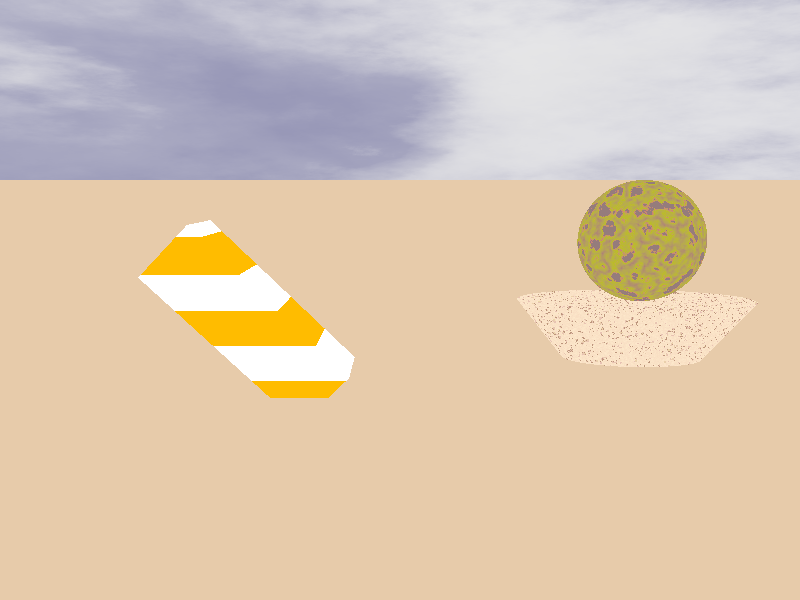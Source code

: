 //  2_example.pov        

#include "colors.inc"  
#include "skies.inc"  
#include "shapes.inc"
#include "textures.inc"     
#include "woods.inc"
#include "stones.inc"                                        
#include "glass.inc"
#include "metals.inc"

  
camera{ 
  location <0.0, 2.0, -10.0> 
  look_at  <0.0, 0.0, 0.0> 
  right x * image_width / image_height
} 
             
             
light_source { 
  <0.0,9.0, 1.0> 
  color rgb <1.0, 1.0, 1.0>   
  spotlight
} 
             
             
sky_sphere {
  S_Cloud5
}            


plane {
  y, -1
  pigment { color rgb <0.8,0.6,0.4> }
}      

 
sphere { 
  <0.0, 1.0 ,0.0>, 1.0   
  texture { Rusty_Iron }  
  translate <4, 0, 0> 
}
                       
                         
box {
    <-1.0,  0.0, -1.0> 
    <-2.0,  3.0, -2.0>        
    texture { Peel } 
    rotate <0, 0, 45>  
}   


cone {  
  <3, 2, 0>, 0.2   
  <3, 0, 0>, 1.0    
  translate <-5, 0, 0>   
  scale <2, 1,-1>    
  texture { 
    Cork
    finish {Dull}
    scale 0.9
  }          
   rotate <0, 0, 180>  
}